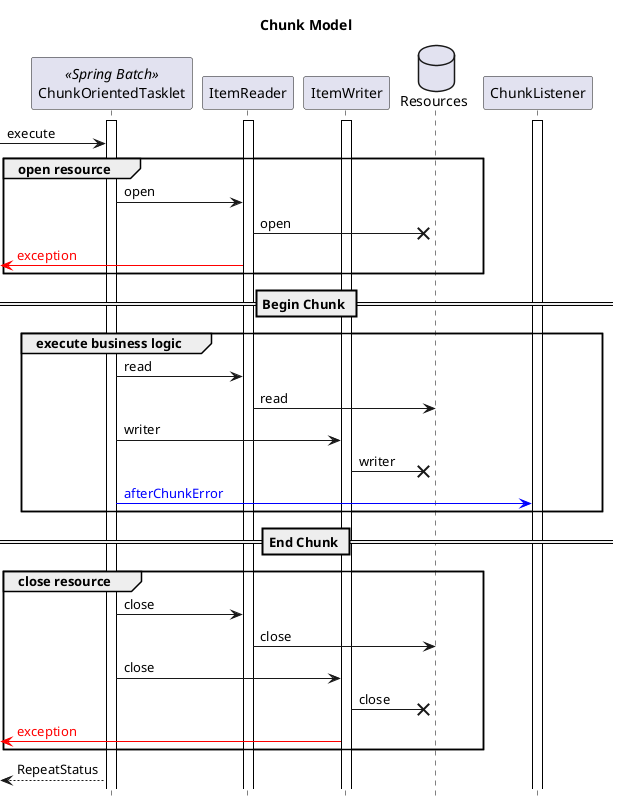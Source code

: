 @startuml

hide footbox

title Chunk Model

participant ChunkOrientedTasklet as chunkTasklet <<Spring Batch>>
participant ItemReader as reader1
participant ItemWriter as writer1
database Resources as resource1
participant ChunkListener

activate chunkTasklet
activate reader1
activate writer1
activate ChunkListener

[->chunkTasklet : execute

group open resource
  chunkTasklet -> reader1 : open
  reader1 -X resource1 : open
  reader1 -[#red]>[ : <font color="red">exception</font>
end

== Begin Chunk ==

group execute business logic
  chunkTasklet -> reader1 : read
  reader1 -> resource1 : read
  chunkTasklet -> writer1 : writer
  writer1 -X resource1 : writer
  chunkTasklet -[#blue]> ChunkListener : <font color="blue">afterChunkError</font>
end

== End Chunk ==

group close resource
  chunkTasklet -> reader1 : close
  reader1 -> resource1 : close
  chunkTasklet -> writer1 : close
  writer1 -X resource1 : close
  writer1 -[#red]>[ : <font color="red">exception</font>
end

chunkTasklet -->[ : RepeatStatus

'Set styles such as format and color of each figure
skinparam Note {
  BackgroundColor #b1f8fa
  BorderColor black
}

skinparam Class {
  BorderColor black
  ArrowColor black
}

skinparam Sequence {
  BorderColor black
  ActorBorderColor black
  ArrowColor black
  LifeLineBorderColor black
  BoxLineColor black
  ParticipantBorderColor black
}

skinparam componentStyle uml2

skinparam Component {
  BorderColor black
  ArrowColor black
}

skinparam Interface {
  BorderColor black
  ArrowColor black
}

@enduml
